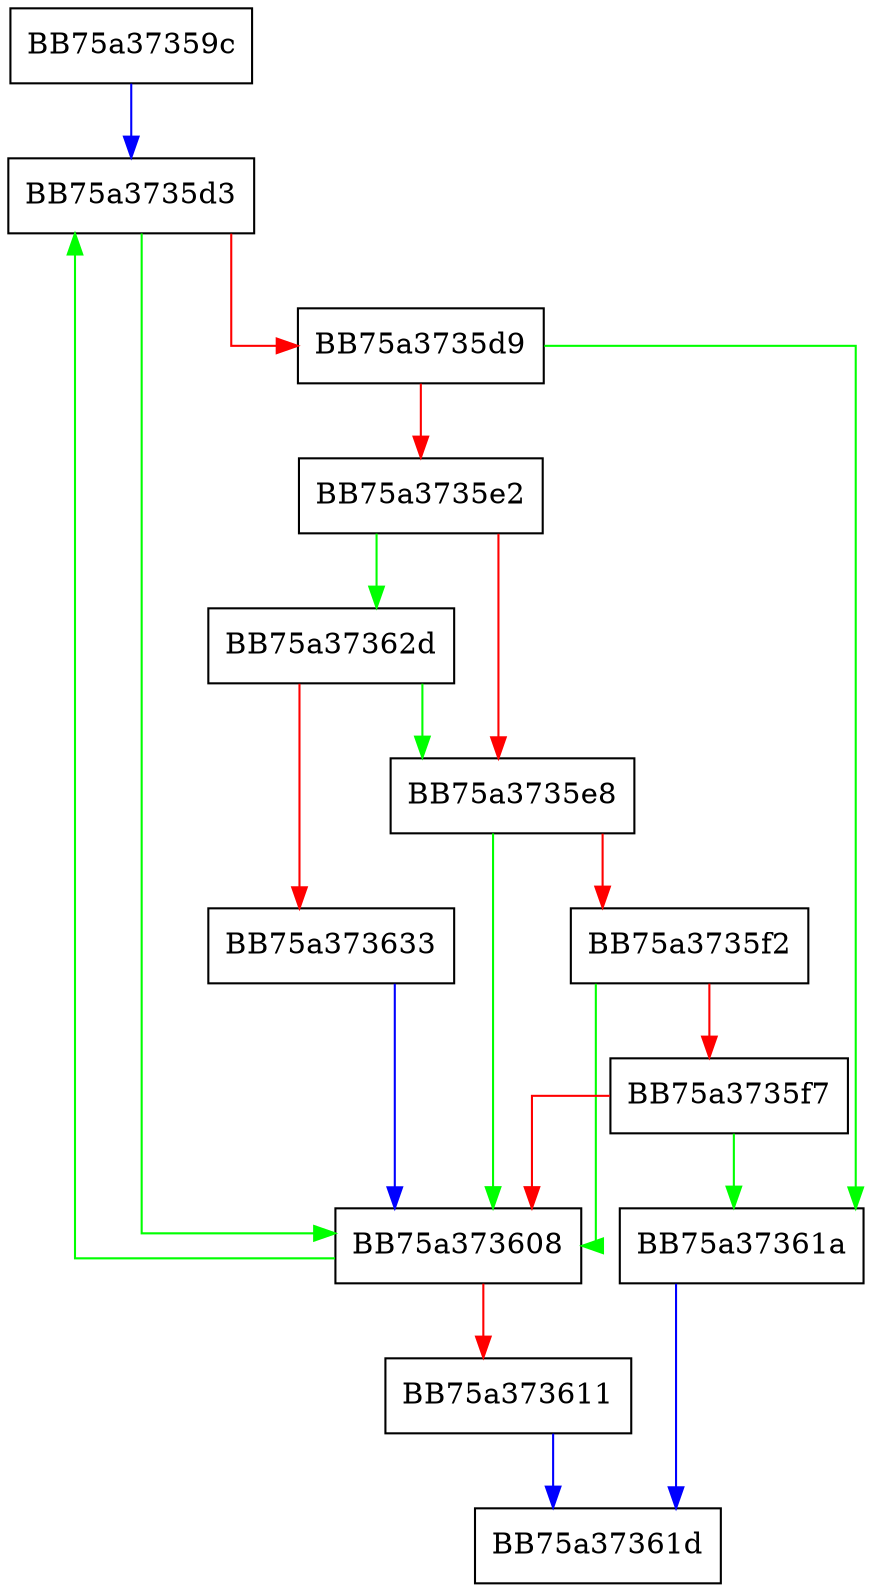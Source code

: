 digraph luaH_getstr {
  node [shape="box"];
  graph [splines=ortho];
  BB75a37359c -> BB75a3735d3 [color="blue"];
  BB75a3735d3 -> BB75a373608 [color="green"];
  BB75a3735d3 -> BB75a3735d9 [color="red"];
  BB75a3735d9 -> BB75a37361a [color="green"];
  BB75a3735d9 -> BB75a3735e2 [color="red"];
  BB75a3735e2 -> BB75a37362d [color="green"];
  BB75a3735e2 -> BB75a3735e8 [color="red"];
  BB75a3735e8 -> BB75a373608 [color="green"];
  BB75a3735e8 -> BB75a3735f2 [color="red"];
  BB75a3735f2 -> BB75a373608 [color="green"];
  BB75a3735f2 -> BB75a3735f7 [color="red"];
  BB75a3735f7 -> BB75a37361a [color="green"];
  BB75a3735f7 -> BB75a373608 [color="red"];
  BB75a373608 -> BB75a3735d3 [color="green"];
  BB75a373608 -> BB75a373611 [color="red"];
  BB75a373611 -> BB75a37361d [color="blue"];
  BB75a37361a -> BB75a37361d [color="blue"];
  BB75a37362d -> BB75a3735e8 [color="green"];
  BB75a37362d -> BB75a373633 [color="red"];
  BB75a373633 -> BB75a373608 [color="blue"];
}